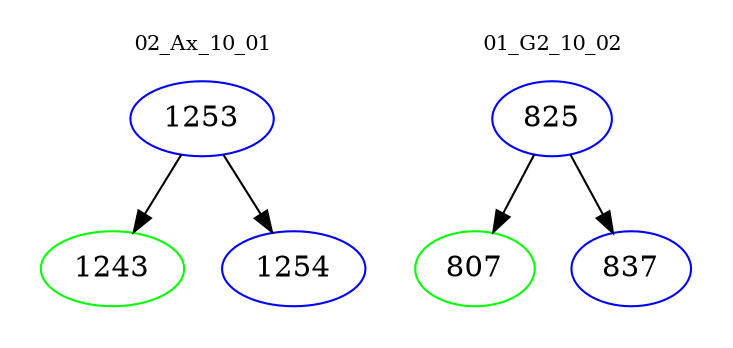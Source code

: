 digraph{
subgraph cluster_0 {
color = white
label = "02_Ax_10_01";
fontsize=10;
T0_1253 [label="1253", color="blue"]
T0_1253 -> T0_1243 [color="black"]
T0_1243 [label="1243", color="green"]
T0_1253 -> T0_1254 [color="black"]
T0_1254 [label="1254", color="blue"]
}
subgraph cluster_1 {
color = white
label = "01_G2_10_02";
fontsize=10;
T1_825 [label="825", color="blue"]
T1_825 -> T1_807 [color="black"]
T1_807 [label="807", color="green"]
T1_825 -> T1_837 [color="black"]
T1_837 [label="837", color="blue"]
}
}
